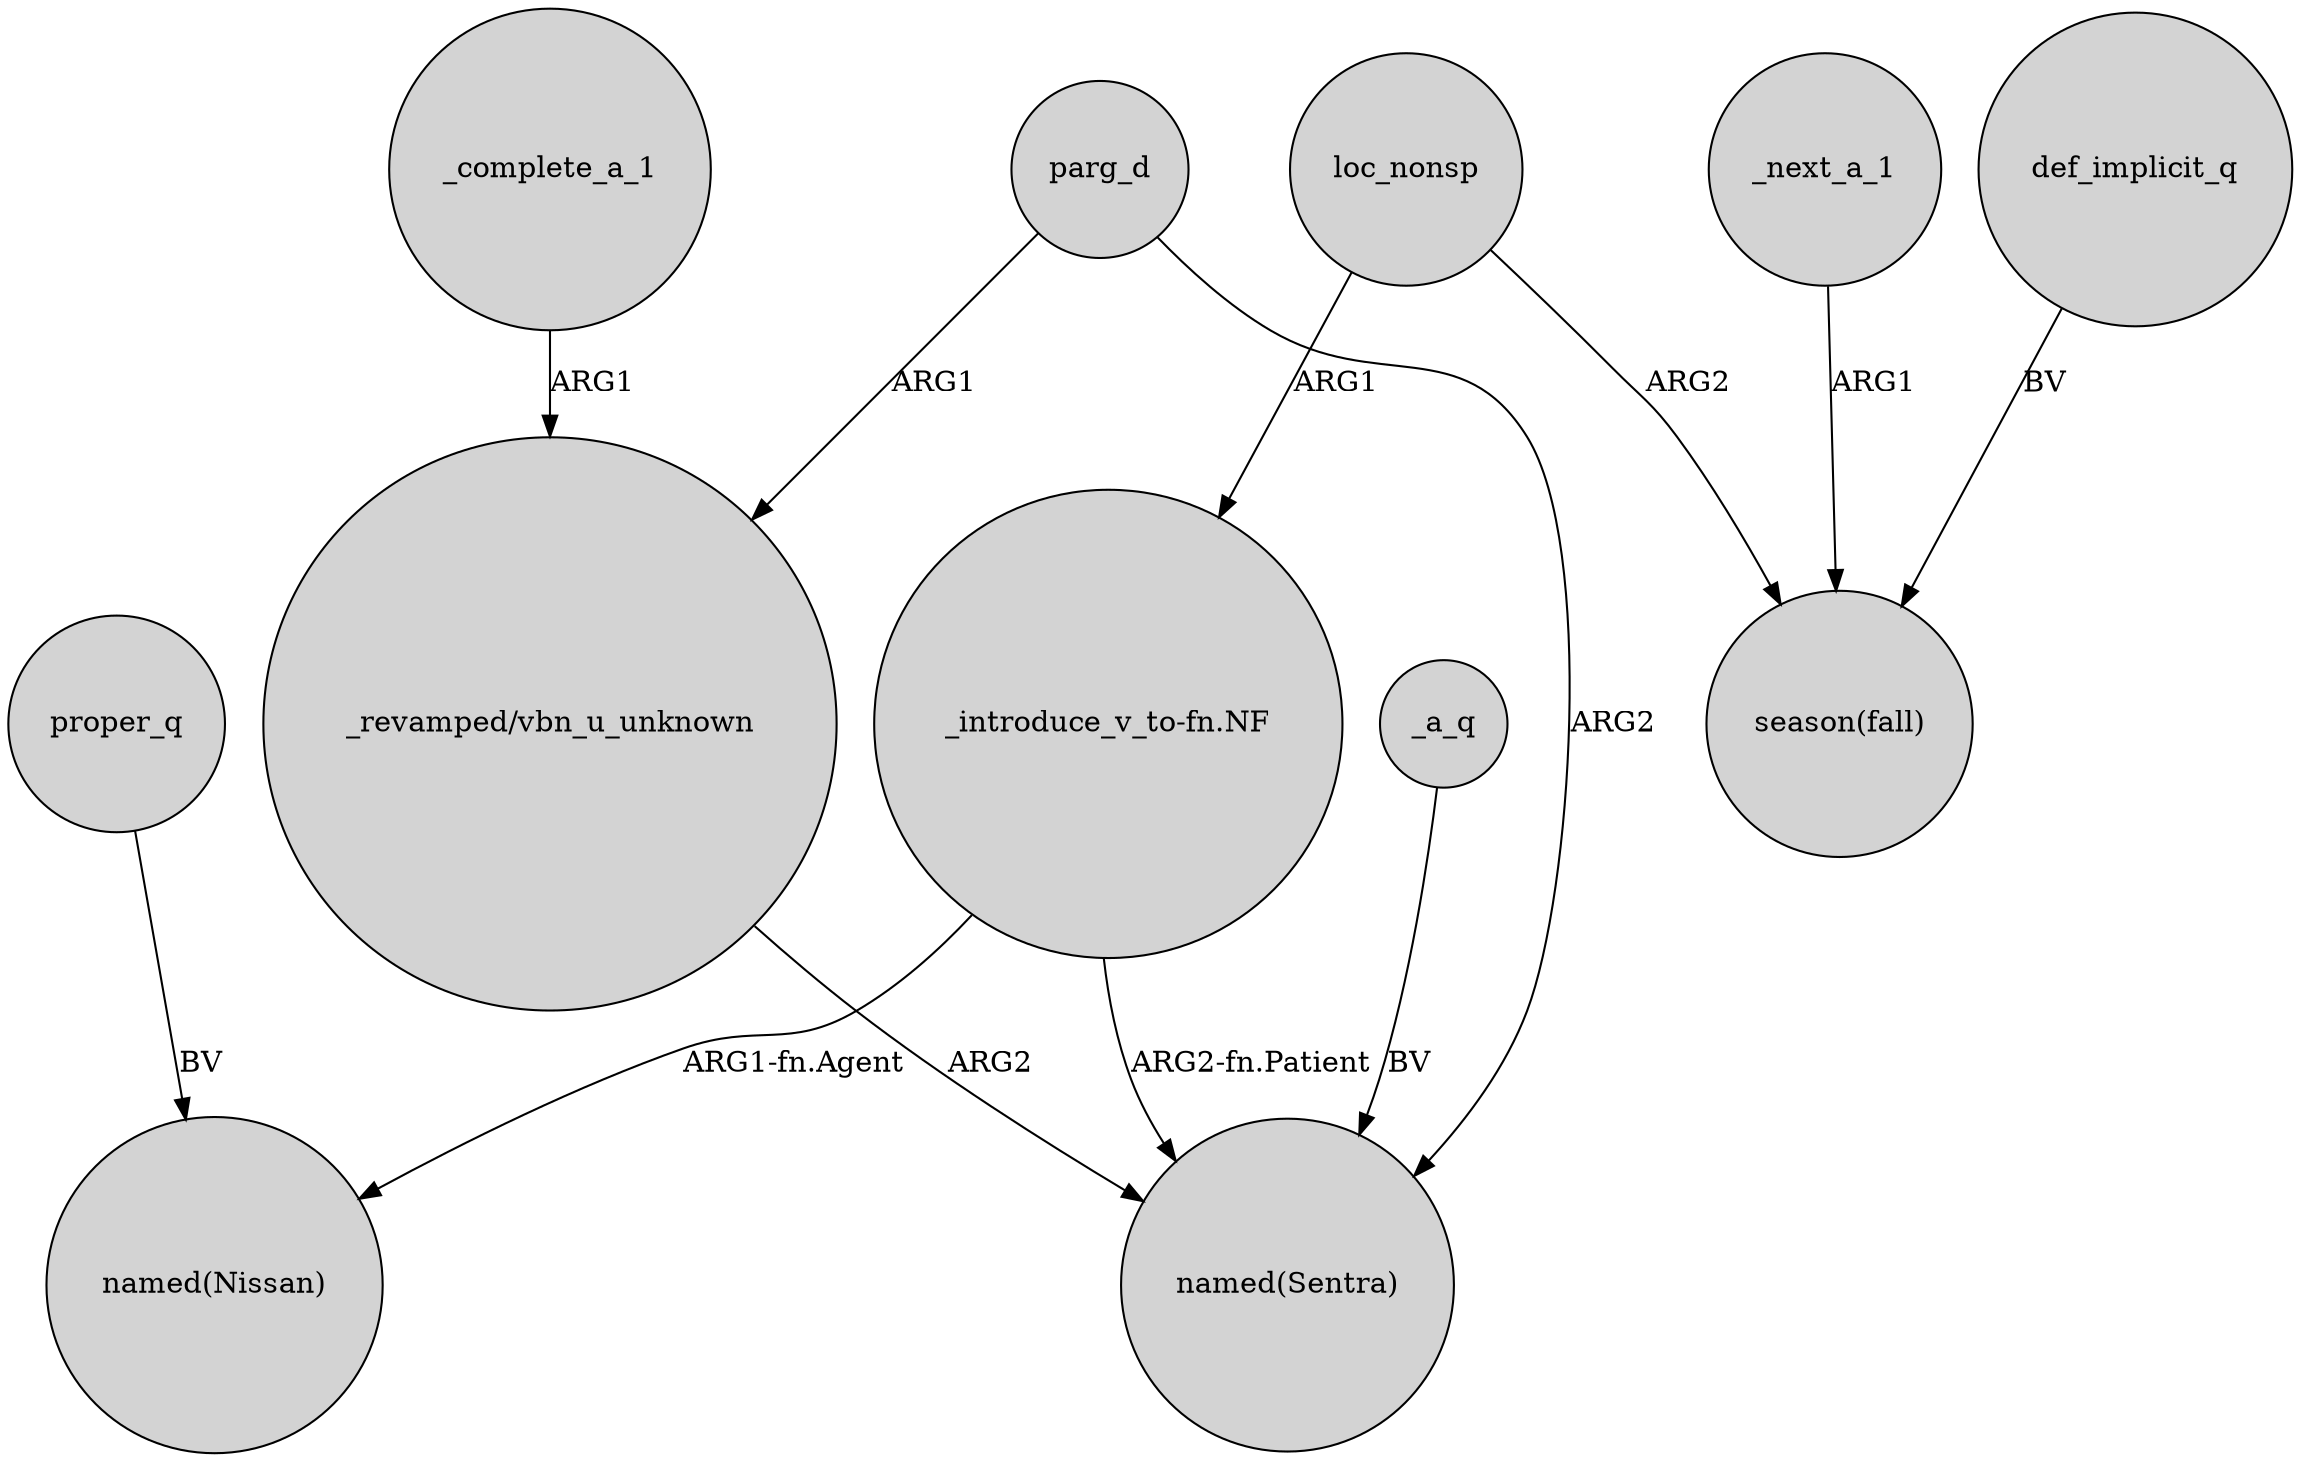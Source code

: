 digraph {
	node [shape=circle style=filled]
	proper_q -> "named(Nissan)" [label=BV]
	_complete_a_1 -> "_revamped/vbn_u_unknown" [label=ARG1]
	"_introduce_v_to-fn.NF" -> "named(Sentra)" [label="ARG2-fn.Patient"]
	parg_d -> "_revamped/vbn_u_unknown" [label=ARG1]
	_a_q -> "named(Sentra)" [label=BV]
	_next_a_1 -> "season(fall)" [label=ARG1]
	parg_d -> "named(Sentra)" [label=ARG2]
	loc_nonsp -> "season(fall)" [label=ARG2]
	def_implicit_q -> "season(fall)" [label=BV]
	"_revamped/vbn_u_unknown" -> "named(Sentra)" [label=ARG2]
	"_introduce_v_to-fn.NF" -> "named(Nissan)" [label="ARG1-fn.Agent"]
	loc_nonsp -> "_introduce_v_to-fn.NF" [label=ARG1]
}
